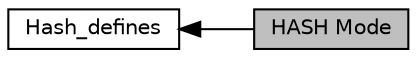 digraph "HASH Mode"
{
  edge [fontname="Helvetica",fontsize="10",labelfontname="Helvetica",labelfontsize="10"];
  node [fontname="Helvetica",fontsize="10",shape=record];
  rankdir=LR;
  Node0 [label="HASH Mode",height=0.2,width=0.4,color="black", fillcolor="grey75", style="filled", fontcolor="black"];
  Node1 [label="Hash_defines",height=0.2,width=0.4,color="black", fillcolor="white", style="filled",URL="$group__hash__defines.html"];
  Node1->Node0 [shape=plaintext, dir="back", style="solid"];
}
